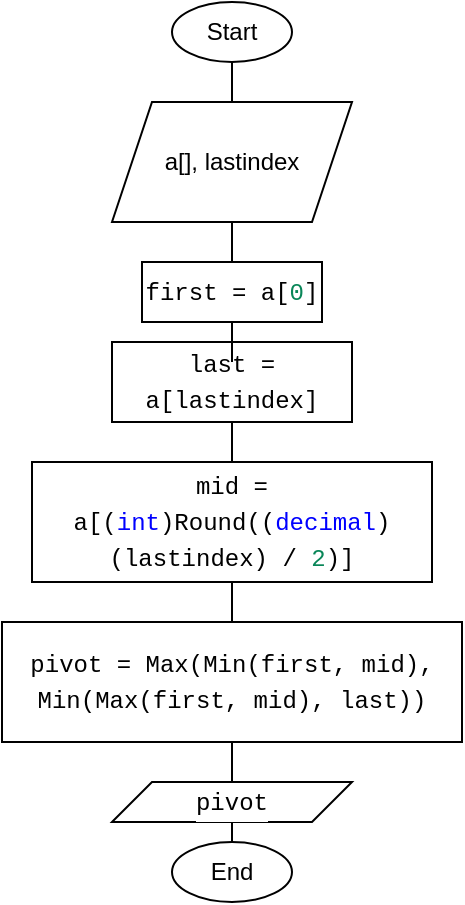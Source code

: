 <mxfile version="14.4.4" type="device"><diagram id="_Pu1iQeppuLLFoq_Mi0R" name="Page-1"><mxGraphModel dx="550" dy="645" grid="1" gridSize="10" guides="1" tooltips="1" connect="1" arrows="1" fold="1" page="1" pageScale="1" pageWidth="827" pageHeight="1169" math="0" shadow="0"><root><mxCell id="0"/><mxCell id="1" parent="0"/><mxCell id="XpB200QO6s94v3xTVHuW-3" style="edgeStyle=orthogonalEdgeStyle;rounded=0;orthogonalLoop=1;jettySize=auto;html=1;exitX=0.5;exitY=1;exitDx=0;exitDy=0;endArrow=none;endFill=0;" edge="1" parent="1" source="XpB200QO6s94v3xTVHuW-1" target="XpB200QO6s94v3xTVHuW-2"><mxGeometry relative="1" as="geometry"/></mxCell><mxCell id="XpB200QO6s94v3xTVHuW-1" value="Start" style="ellipse;whiteSpace=wrap;html=1;" vertex="1" parent="1"><mxGeometry x="270" y="50" width="60" height="30" as="geometry"/></mxCell><mxCell id="XpB200QO6s94v3xTVHuW-8" style="edgeStyle=orthogonalEdgeStyle;rounded=0;orthogonalLoop=1;jettySize=auto;html=1;exitX=0.5;exitY=1;exitDx=0;exitDy=0;entryX=0.5;entryY=0;entryDx=0;entryDy=0;endArrow=none;endFill=0;" edge="1" parent="1" source="XpB200QO6s94v3xTVHuW-2" target="XpB200QO6s94v3xTVHuW-7"><mxGeometry relative="1" as="geometry"/></mxCell><mxCell id="XpB200QO6s94v3xTVHuW-2" value="a[], lastindex" style="shape=parallelogram;perimeter=parallelogramPerimeter;whiteSpace=wrap;html=1;fixedSize=1;" vertex="1" parent="1"><mxGeometry x="240" y="100" width="120" height="60" as="geometry"/></mxCell><mxCell id="XpB200QO6s94v3xTVHuW-11" style="edgeStyle=orthogonalEdgeStyle;rounded=0;orthogonalLoop=1;jettySize=auto;html=1;exitX=0.5;exitY=1;exitDx=0;exitDy=0;endArrow=none;endFill=0;" edge="1" parent="1" source="XpB200QO6s94v3xTVHuW-4" target="XpB200QO6s94v3xTVHuW-5"><mxGeometry relative="1" as="geometry"/></mxCell><mxCell id="XpB200QO6s94v3xTVHuW-4" value="&lt;div style=&quot;background-color: rgb(255 , 255 , 255) ; font-family: &amp;#34;menlo&amp;#34; , &amp;#34;monaco&amp;#34; , &amp;#34;courier new&amp;#34; , monospace ; line-height: 18px&quot;&gt;mid = a[(&lt;span style=&quot;color: rgb(0 , 0 , 255)&quot;&gt;int&lt;/span&gt;)Round((&lt;span style=&quot;color: rgb(0 , 0 , 255)&quot;&gt;decimal&lt;/span&gt;)(lastindex) / &lt;span style=&quot;color: rgb(9 , 134 , 88)&quot;&gt;2&lt;/span&gt;)]&lt;/div&gt;" style="rounded=0;whiteSpace=wrap;html=1;" vertex="1" parent="1"><mxGeometry x="200" y="280" width="200" height="60" as="geometry"/></mxCell><mxCell id="XpB200QO6s94v3xTVHuW-13" style="edgeStyle=orthogonalEdgeStyle;rounded=0;orthogonalLoop=1;jettySize=auto;html=1;exitX=0.5;exitY=1;exitDx=0;exitDy=0;entryX=0.5;entryY=0;entryDx=0;entryDy=0;endArrow=none;endFill=0;" edge="1" parent="1" source="XpB200QO6s94v3xTVHuW-5" target="XpB200QO6s94v3xTVHuW-12"><mxGeometry relative="1" as="geometry"/></mxCell><mxCell id="XpB200QO6s94v3xTVHuW-5" value="&lt;div style=&quot;background-color: rgb(255 , 255 , 255) ; font-family: &amp;#34;menlo&amp;#34; , &amp;#34;monaco&amp;#34; , &amp;#34;courier new&amp;#34; , monospace ; line-height: 18px&quot;&gt;pivot = Max(Min(first, mid), Min(Max(first, mid), last))&lt;/div&gt;" style="rounded=0;whiteSpace=wrap;html=1;" vertex="1" parent="1"><mxGeometry x="185" y="360" width="230" height="60" as="geometry"/></mxCell><mxCell id="XpB200QO6s94v3xTVHuW-10" style="edgeStyle=orthogonalEdgeStyle;rounded=0;orthogonalLoop=1;jettySize=auto;html=1;exitX=0.5;exitY=1;exitDx=0;exitDy=0;endArrow=none;endFill=0;" edge="1" parent="1" source="XpB200QO6s94v3xTVHuW-6" target="XpB200QO6s94v3xTVHuW-4"><mxGeometry relative="1" as="geometry"/></mxCell><mxCell id="XpB200QO6s94v3xTVHuW-6" value="&lt;div style=&quot;background-color: rgb(255 , 255 , 255) ; font-family: &amp;#34;menlo&amp;#34; , &amp;#34;monaco&amp;#34; , &amp;#34;courier new&amp;#34; , monospace ; line-height: 18px&quot;&gt;last = a[lastindex]&lt;/div&gt;" style="rounded=0;whiteSpace=wrap;html=1;" vertex="1" parent="1"><mxGeometry x="240" y="220" width="120" height="40" as="geometry"/></mxCell><mxCell id="XpB200QO6s94v3xTVHuW-9" style="edgeStyle=orthogonalEdgeStyle;rounded=0;orthogonalLoop=1;jettySize=auto;html=1;exitX=0.5;exitY=1;exitDx=0;exitDy=0;endArrow=none;endFill=0;" edge="1" parent="1" source="XpB200QO6s94v3xTVHuW-7" target="XpB200QO6s94v3xTVHuW-6"><mxGeometry relative="1" as="geometry"/></mxCell><mxCell id="XpB200QO6s94v3xTVHuW-7" value="&lt;div style=&quot;background-color: rgb(255 , 255 , 255) ; font-family: &amp;#34;menlo&amp;#34; , &amp;#34;monaco&amp;#34; , &amp;#34;courier new&amp;#34; , monospace ; line-height: 18px&quot;&gt;first = a[&lt;span style=&quot;color: rgb(9 , 134 , 88)&quot;&gt;0&lt;/span&gt;]&lt;/div&gt;" style="rounded=0;whiteSpace=wrap;html=1;" vertex="1" parent="1"><mxGeometry x="255" y="180" width="90" height="30" as="geometry"/></mxCell><mxCell id="XpB200QO6s94v3xTVHuW-15" style="edgeStyle=orthogonalEdgeStyle;rounded=0;orthogonalLoop=1;jettySize=auto;html=1;exitX=0.5;exitY=1;exitDx=0;exitDy=0;entryX=0.5;entryY=0;entryDx=0;entryDy=0;endArrow=none;endFill=0;" edge="1" parent="1" source="XpB200QO6s94v3xTVHuW-12" target="XpB200QO6s94v3xTVHuW-14"><mxGeometry relative="1" as="geometry"/></mxCell><mxCell id="XpB200QO6s94v3xTVHuW-12" value="&lt;div style=&quot;background-color: rgb(255 , 255 , 255) ; font-family: &amp;#34;menlo&amp;#34; , &amp;#34;monaco&amp;#34; , &amp;#34;courier new&amp;#34; , monospace ; line-height: 18px&quot;&gt;pivot&lt;/div&gt;" style="shape=parallelogram;perimeter=parallelogramPerimeter;whiteSpace=wrap;html=1;fixedSize=1;" vertex="1" parent="1"><mxGeometry x="240" y="440" width="120" height="20" as="geometry"/></mxCell><mxCell id="XpB200QO6s94v3xTVHuW-14" value="End" style="ellipse;whiteSpace=wrap;html=1;" vertex="1" parent="1"><mxGeometry x="270" y="470" width="60" height="30" as="geometry"/></mxCell></root></mxGraphModel></diagram></mxfile>